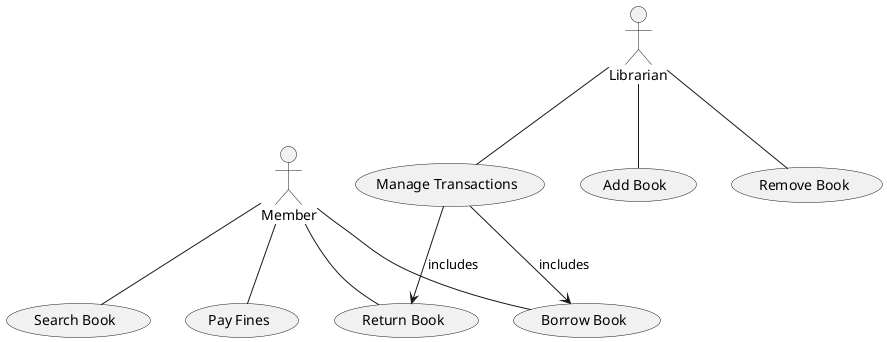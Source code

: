 @startuml

actor Member
actor Librarian

usecase "Search Book" as UC1
usecase "Borrow Book" as UC2
usecase "Return Book" as UC3
usecase "Pay Fines" as UC4
usecase "Add Book" as UC5
usecase "Remove Book" as UC6
usecase "Manage Transactions" as UC7

Member -- UC1
Member -- UC2
Member -- UC3
Member -- UC4
Librarian -- UC5
Librarian -- UC6
Librarian -- UC7

UC7 --> UC2 : includes
UC7 --> UC3 : includes

@enduml
